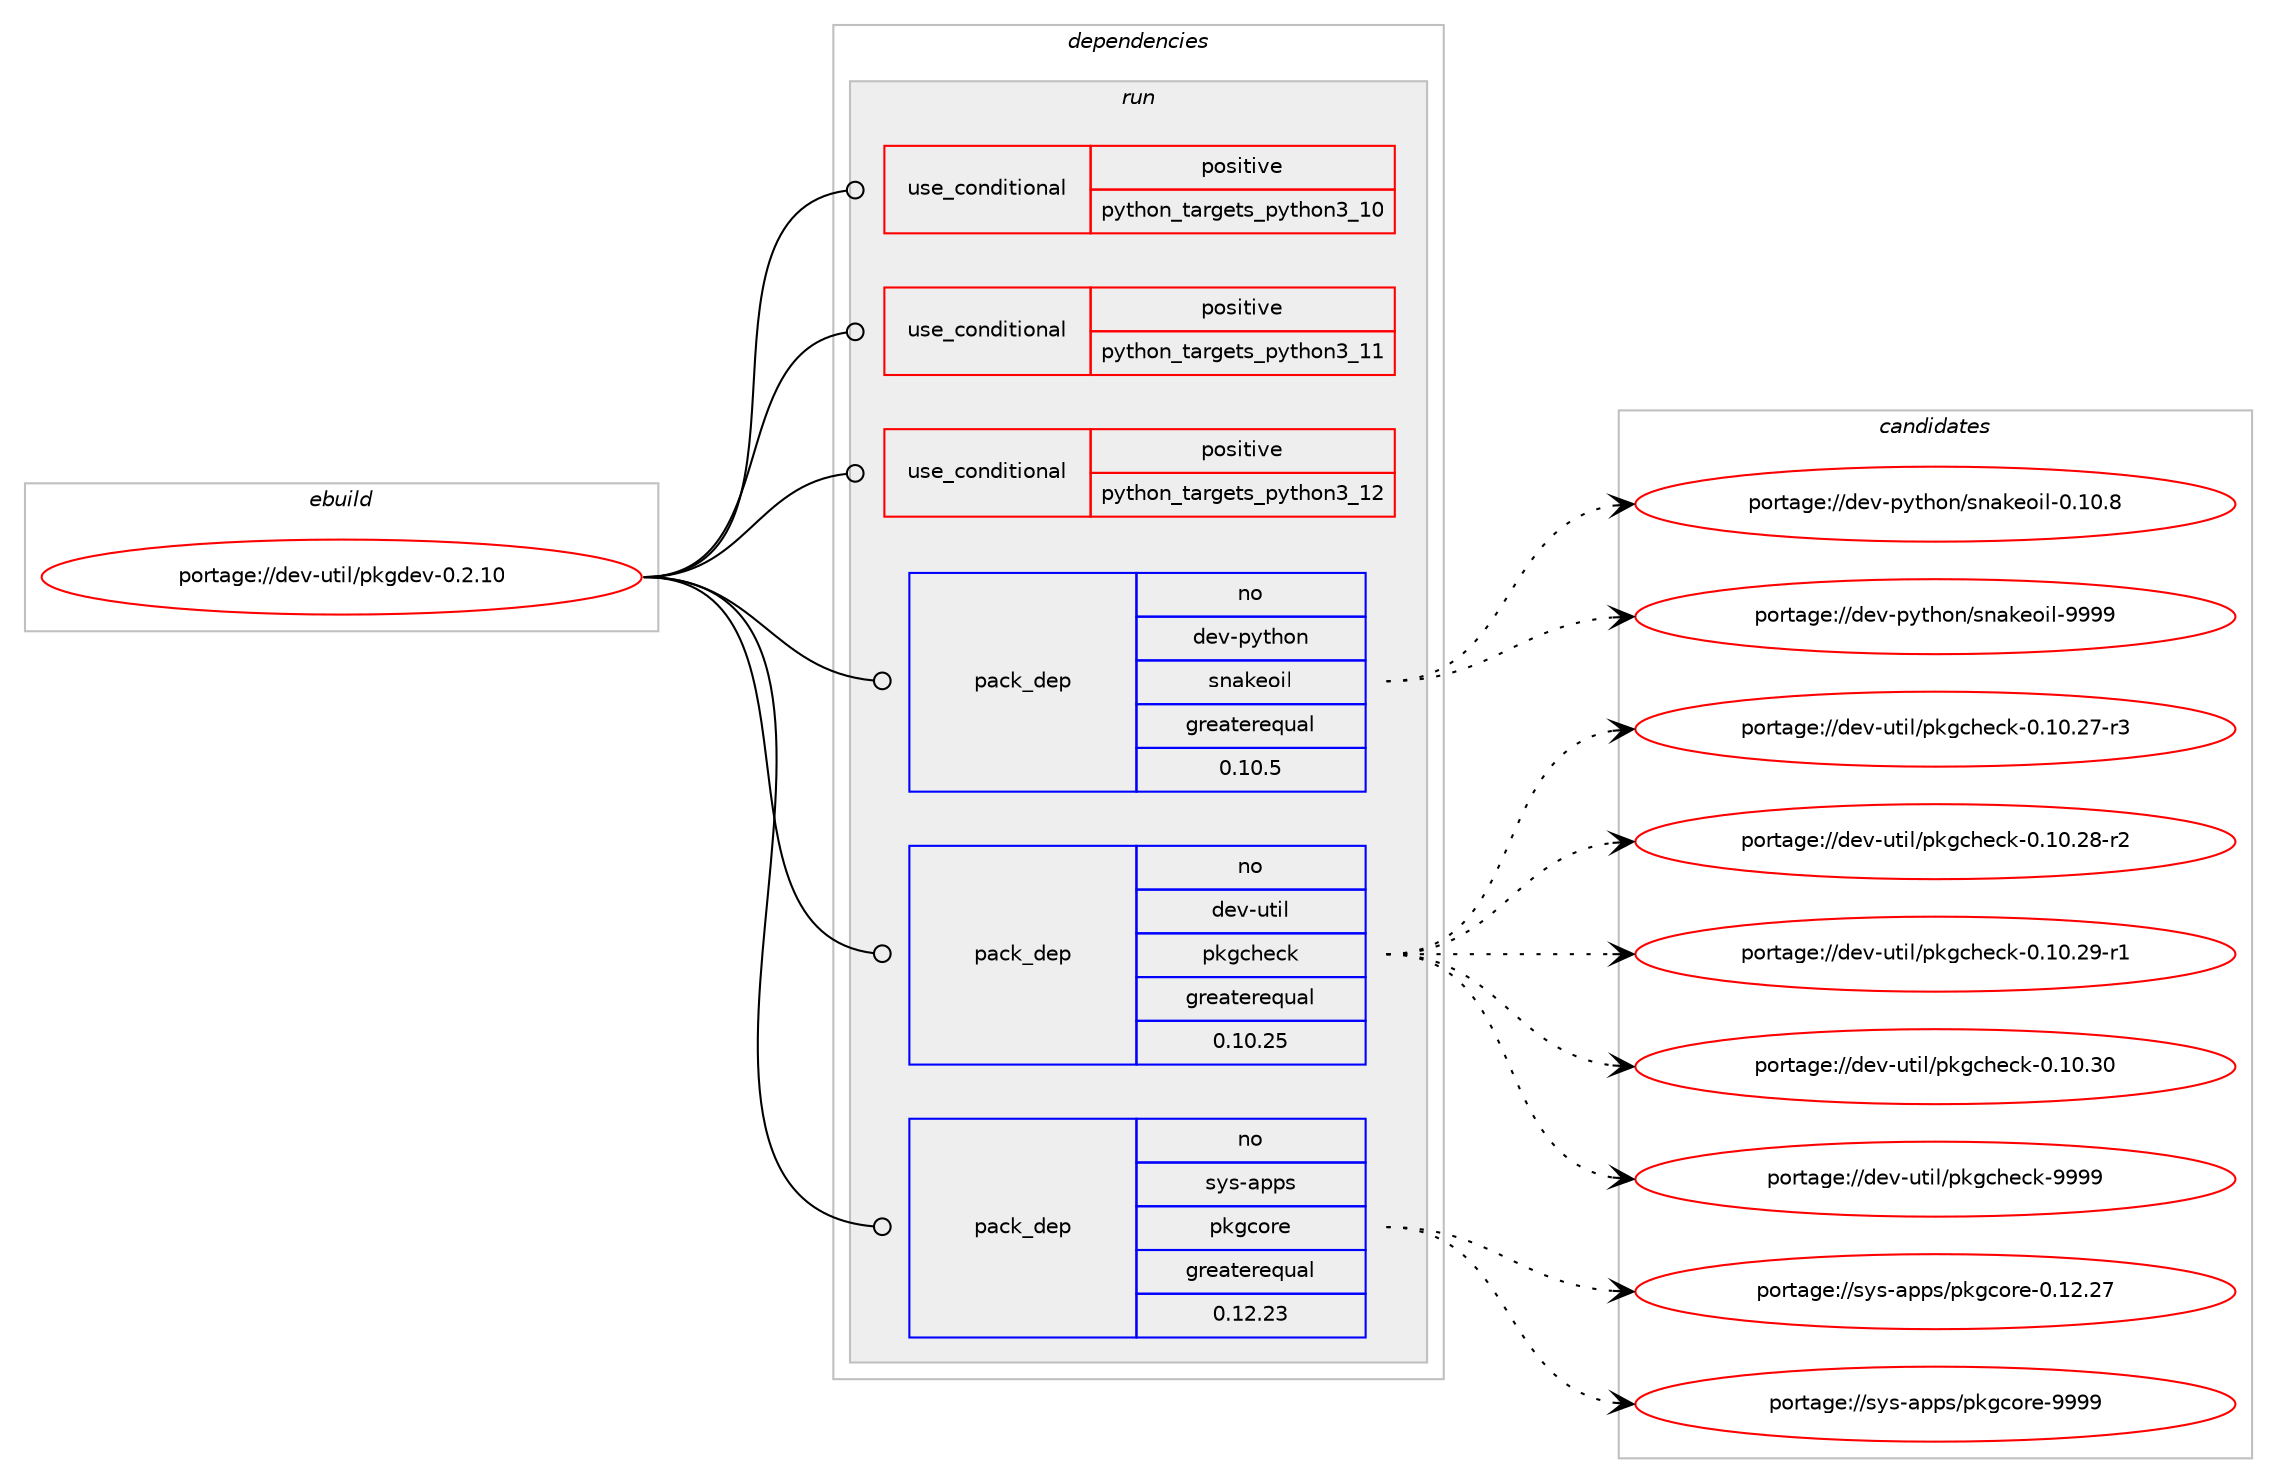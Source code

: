 digraph prolog {

# *************
# Graph options
# *************

newrank=true;
concentrate=true;
compound=true;
graph [rankdir=LR,fontname=Helvetica,fontsize=10,ranksep=1.5];#, ranksep=2.5, nodesep=0.2];
edge  [arrowhead=vee];
node  [fontname=Helvetica,fontsize=10];

# **********
# The ebuild
# **********

subgraph cluster_leftcol {
color=gray;
rank=same;
label=<<i>ebuild</i>>;
id [label="portage://dev-util/pkgdev-0.2.10", color=red, width=4, href="../dev-util/pkgdev-0.2.10.svg"];
}

# ****************
# The dependencies
# ****************

subgraph cluster_midcol {
color=gray;
label=<<i>dependencies</i>>;
subgraph cluster_compile {
fillcolor="#eeeeee";
style=filled;
label=<<i>compile</i>>;
}
subgraph cluster_compileandrun {
fillcolor="#eeeeee";
style=filled;
label=<<i>compile and run</i>>;
}
subgraph cluster_run {
fillcolor="#eeeeee";
style=filled;
label=<<i>run</i>>;
subgraph cond60064 {
dependency111628 [label=<<TABLE BORDER="0" CELLBORDER="1" CELLSPACING="0" CELLPADDING="4"><TR><TD ROWSPAN="3" CELLPADDING="10">use_conditional</TD></TR><TR><TD>positive</TD></TR><TR><TD>python_targets_python3_10</TD></TR></TABLE>>, shape=none, color=red];
# *** BEGIN UNKNOWN DEPENDENCY TYPE (TODO) ***
# dependency111628 -> package_dependency(portage://dev-util/pkgdev-0.2.10,run,no,dev-lang,python,none,[,,],[slot(3.10)],[])
# *** END UNKNOWN DEPENDENCY TYPE (TODO) ***

}
id:e -> dependency111628:w [weight=20,style="solid",arrowhead="odot"];
subgraph cond60065 {
dependency111629 [label=<<TABLE BORDER="0" CELLBORDER="1" CELLSPACING="0" CELLPADDING="4"><TR><TD ROWSPAN="3" CELLPADDING="10">use_conditional</TD></TR><TR><TD>positive</TD></TR><TR><TD>python_targets_python3_11</TD></TR></TABLE>>, shape=none, color=red];
# *** BEGIN UNKNOWN DEPENDENCY TYPE (TODO) ***
# dependency111629 -> package_dependency(portage://dev-util/pkgdev-0.2.10,run,no,dev-lang,python,none,[,,],[slot(3.11)],[])
# *** END UNKNOWN DEPENDENCY TYPE (TODO) ***

}
id:e -> dependency111629:w [weight=20,style="solid",arrowhead="odot"];
subgraph cond60066 {
dependency111630 [label=<<TABLE BORDER="0" CELLBORDER="1" CELLSPACING="0" CELLPADDING="4"><TR><TD ROWSPAN="3" CELLPADDING="10">use_conditional</TD></TR><TR><TD>positive</TD></TR><TR><TD>python_targets_python3_12</TD></TR></TABLE>>, shape=none, color=red];
# *** BEGIN UNKNOWN DEPENDENCY TYPE (TODO) ***
# dependency111630 -> package_dependency(portage://dev-util/pkgdev-0.2.10,run,no,dev-lang,python,none,[,,],[slot(3.12)],[])
# *** END UNKNOWN DEPENDENCY TYPE (TODO) ***

}
id:e -> dependency111630:w [weight=20,style="solid",arrowhead="odot"];
subgraph pack50143 {
dependency111631 [label=<<TABLE BORDER="0" CELLBORDER="1" CELLSPACING="0" CELLPADDING="4" WIDTH="220"><TR><TD ROWSPAN="6" CELLPADDING="30">pack_dep</TD></TR><TR><TD WIDTH="110">no</TD></TR><TR><TD>dev-python</TD></TR><TR><TD>snakeoil</TD></TR><TR><TD>greaterequal</TD></TR><TR><TD>0.10.5</TD></TR></TABLE>>, shape=none, color=blue];
}
id:e -> dependency111631:w [weight=20,style="solid",arrowhead="odot"];
subgraph pack50144 {
dependency111632 [label=<<TABLE BORDER="0" CELLBORDER="1" CELLSPACING="0" CELLPADDING="4" WIDTH="220"><TR><TD ROWSPAN="6" CELLPADDING="30">pack_dep</TD></TR><TR><TD WIDTH="110">no</TD></TR><TR><TD>dev-util</TD></TR><TR><TD>pkgcheck</TD></TR><TR><TD>greaterequal</TD></TR><TR><TD>0.10.25</TD></TR></TABLE>>, shape=none, color=blue];
}
id:e -> dependency111632:w [weight=20,style="solid",arrowhead="odot"];
# *** BEGIN UNKNOWN DEPENDENCY TYPE (TODO) ***
# id -> package_dependency(portage://dev-util/pkgdev-0.2.10,run,no,dev-vcs,git,none,[,,],[],[])
# *** END UNKNOWN DEPENDENCY TYPE (TODO) ***

subgraph pack50145 {
dependency111633 [label=<<TABLE BORDER="0" CELLBORDER="1" CELLSPACING="0" CELLPADDING="4" WIDTH="220"><TR><TD ROWSPAN="6" CELLPADDING="30">pack_dep</TD></TR><TR><TD WIDTH="110">no</TD></TR><TR><TD>sys-apps</TD></TR><TR><TD>pkgcore</TD></TR><TR><TD>greaterequal</TD></TR><TR><TD>0.12.23</TD></TR></TABLE>>, shape=none, color=blue];
}
id:e -> dependency111633:w [weight=20,style="solid",arrowhead="odot"];
}
}

# **************
# The candidates
# **************

subgraph cluster_choices {
rank=same;
color=gray;
label=<<i>candidates</i>>;

subgraph choice50143 {
color=black;
nodesep=1;
choice10010111845112121116104111110471151109710710111110510845484649484656 [label="portage://dev-python/snakeoil-0.10.8", color=red, width=4,href="../dev-python/snakeoil-0.10.8.svg"];
choice1001011184511212111610411111047115110971071011111051084557575757 [label="portage://dev-python/snakeoil-9999", color=red, width=4,href="../dev-python/snakeoil-9999.svg"];
dependency111631:e -> choice10010111845112121116104111110471151109710710111110510845484649484656:w [style=dotted,weight="100"];
dependency111631:e -> choice1001011184511212111610411111047115110971071011111051084557575757:w [style=dotted,weight="100"];
}
subgraph choice50144 {
color=black;
nodesep=1;
choice1001011184511711610510847112107103991041019910745484649484650554511451 [label="portage://dev-util/pkgcheck-0.10.27-r3", color=red, width=4,href="../dev-util/pkgcheck-0.10.27-r3.svg"];
choice1001011184511711610510847112107103991041019910745484649484650564511450 [label="portage://dev-util/pkgcheck-0.10.28-r2", color=red, width=4,href="../dev-util/pkgcheck-0.10.28-r2.svg"];
choice1001011184511711610510847112107103991041019910745484649484650574511449 [label="portage://dev-util/pkgcheck-0.10.29-r1", color=red, width=4,href="../dev-util/pkgcheck-0.10.29-r1.svg"];
choice100101118451171161051084711210710399104101991074548464948465148 [label="portage://dev-util/pkgcheck-0.10.30", color=red, width=4,href="../dev-util/pkgcheck-0.10.30.svg"];
choice100101118451171161051084711210710399104101991074557575757 [label="portage://dev-util/pkgcheck-9999", color=red, width=4,href="../dev-util/pkgcheck-9999.svg"];
dependency111632:e -> choice1001011184511711610510847112107103991041019910745484649484650554511451:w [style=dotted,weight="100"];
dependency111632:e -> choice1001011184511711610510847112107103991041019910745484649484650564511450:w [style=dotted,weight="100"];
dependency111632:e -> choice1001011184511711610510847112107103991041019910745484649484650574511449:w [style=dotted,weight="100"];
dependency111632:e -> choice100101118451171161051084711210710399104101991074548464948465148:w [style=dotted,weight="100"];
dependency111632:e -> choice100101118451171161051084711210710399104101991074557575757:w [style=dotted,weight="100"];
}
subgraph choice50145 {
color=black;
nodesep=1;
choice115121115459711211211547112107103991111141014548464950465055 [label="portage://sys-apps/pkgcore-0.12.27", color=red, width=4,href="../sys-apps/pkgcore-0.12.27.svg"];
choice115121115459711211211547112107103991111141014557575757 [label="portage://sys-apps/pkgcore-9999", color=red, width=4,href="../sys-apps/pkgcore-9999.svg"];
dependency111633:e -> choice115121115459711211211547112107103991111141014548464950465055:w [style=dotted,weight="100"];
dependency111633:e -> choice115121115459711211211547112107103991111141014557575757:w [style=dotted,weight="100"];
}
}

}
